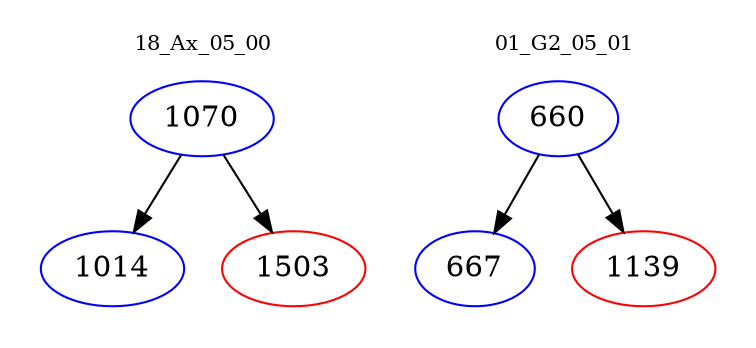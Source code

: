 digraph{
subgraph cluster_0 {
color = white
label = "18_Ax_05_00";
fontsize=10;
T0_1070 [label="1070", color="blue"]
T0_1070 -> T0_1014 [color="black"]
T0_1014 [label="1014", color="blue"]
T0_1070 -> T0_1503 [color="black"]
T0_1503 [label="1503", color="red"]
}
subgraph cluster_1 {
color = white
label = "01_G2_05_01";
fontsize=10;
T1_660 [label="660", color="blue"]
T1_660 -> T1_667 [color="black"]
T1_667 [label="667", color="blue"]
T1_660 -> T1_1139 [color="black"]
T1_1139 [label="1139", color="red"]
}
}
